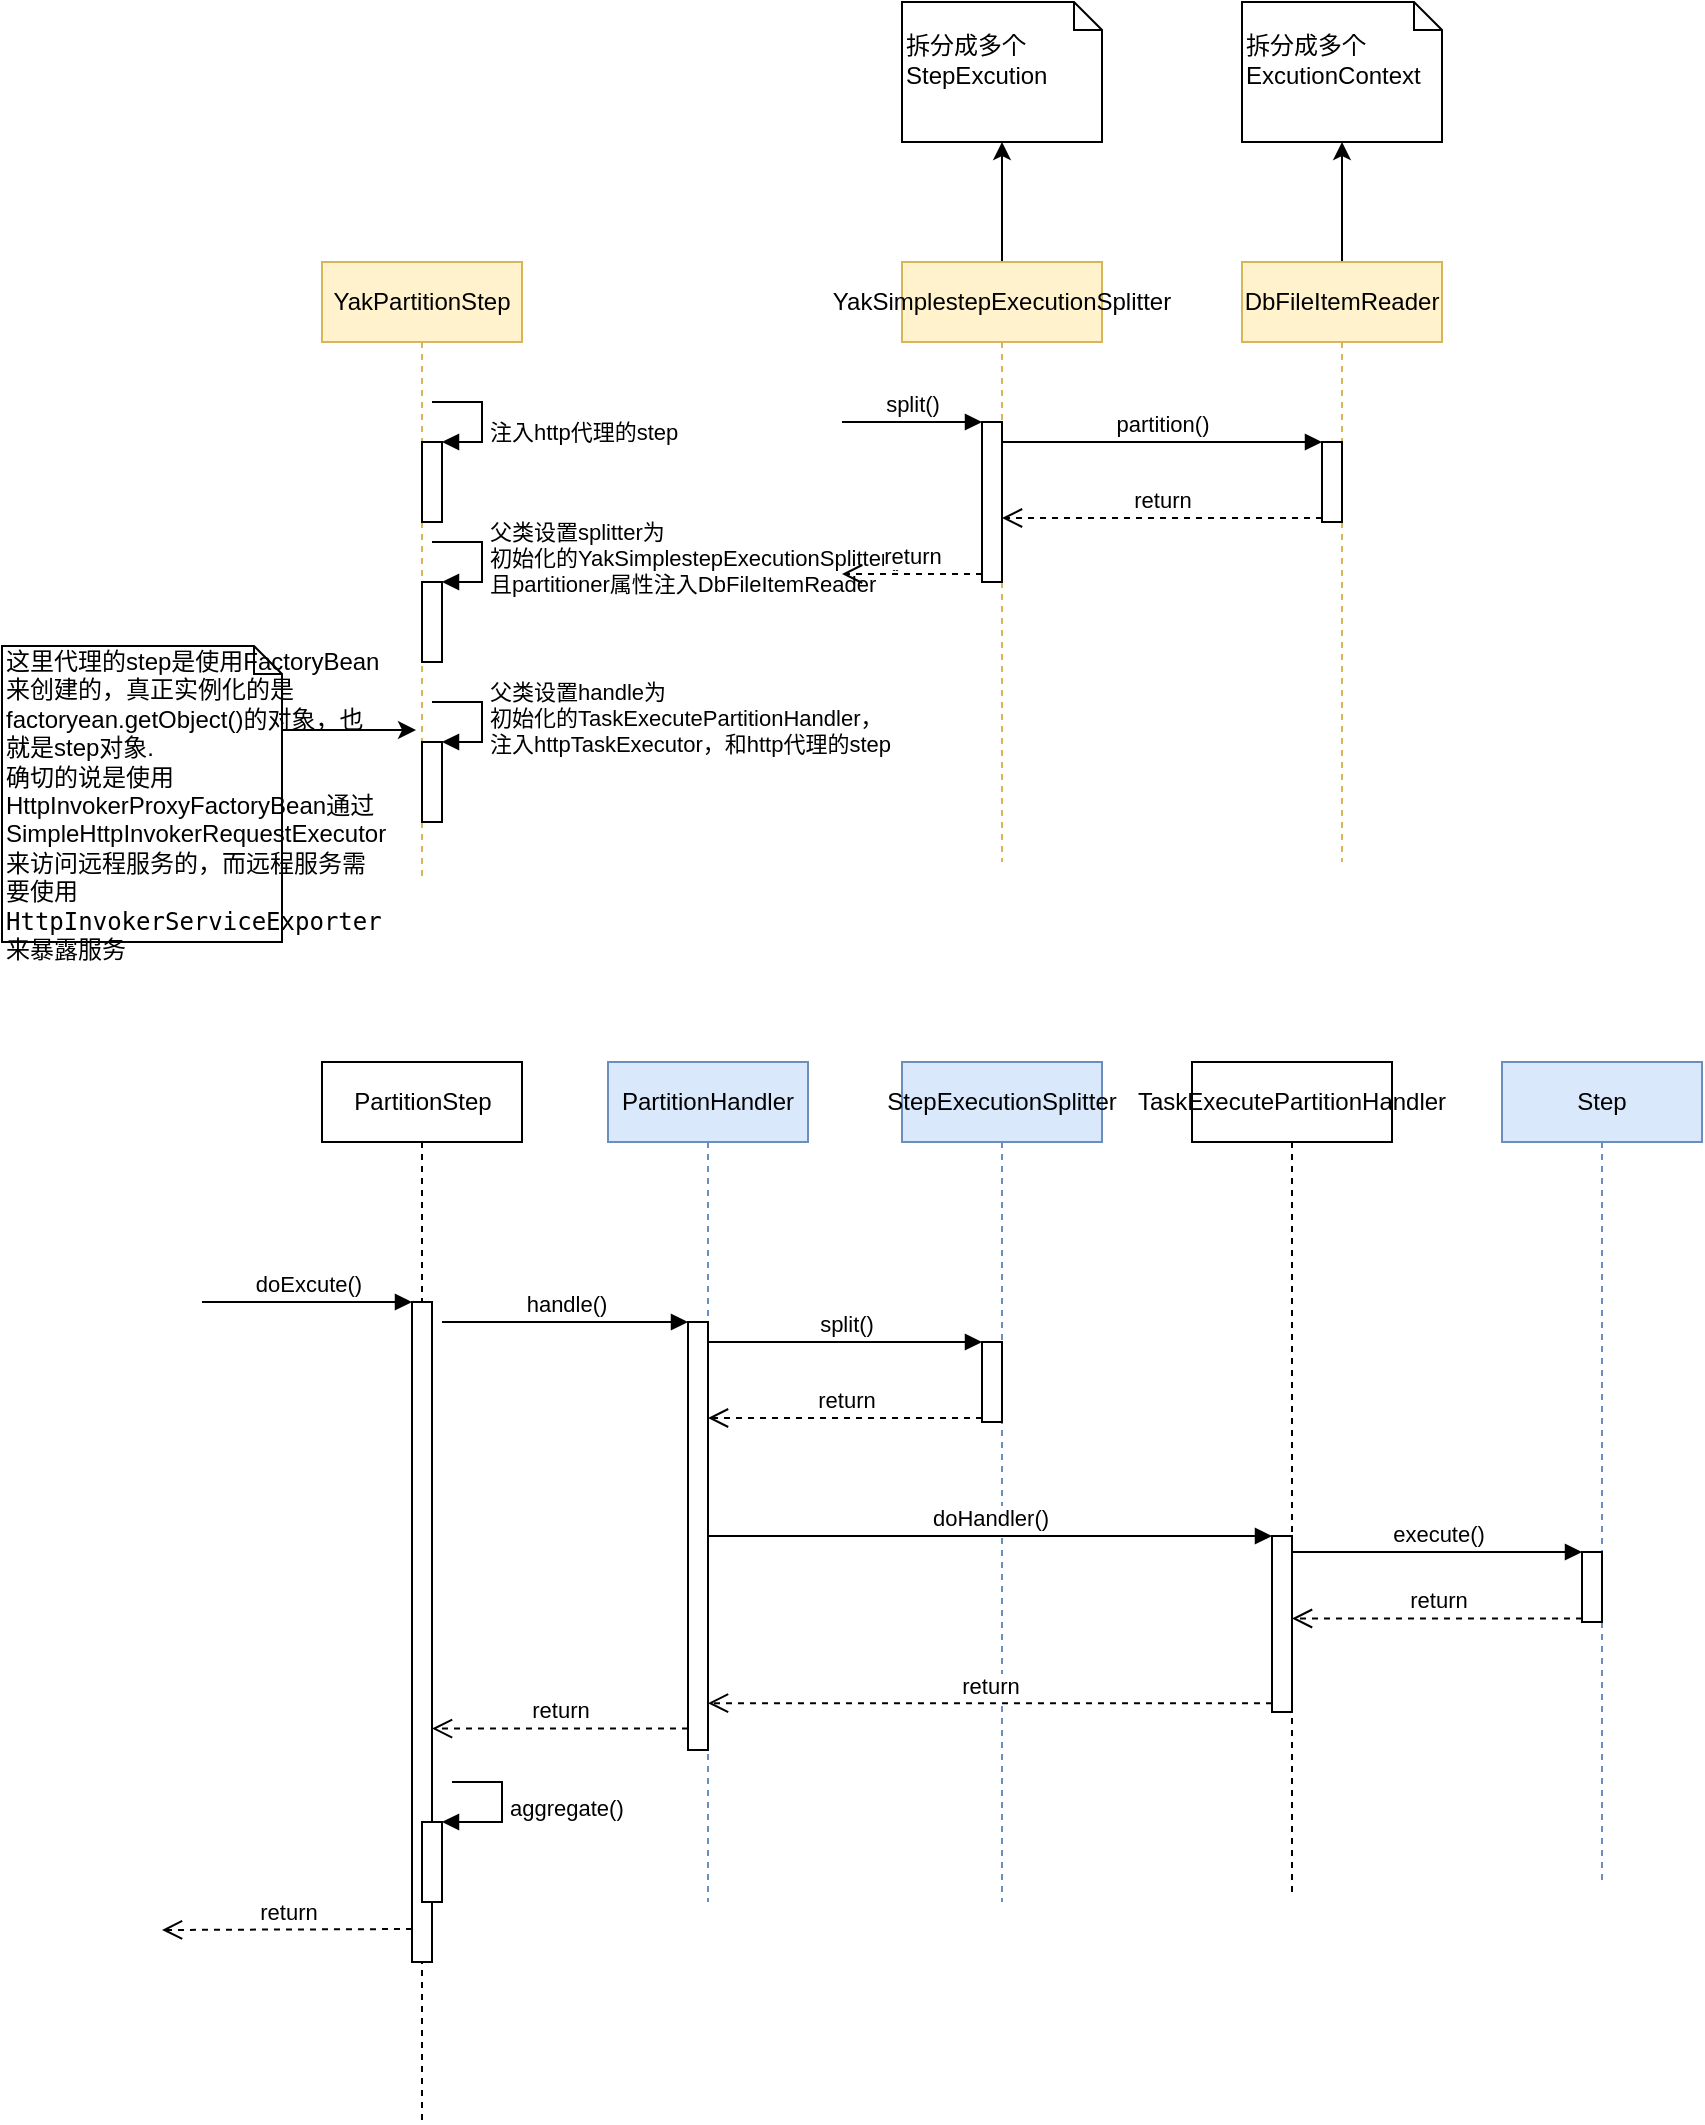 <mxfile version="10.5.2" type="github"><diagram id="ylUeLNdrSpQdOFzQ51bp" name="batch-PartitionStep"><mxGraphModel dx="1393" dy="1904" grid="1" gridSize="10" guides="1" tooltips="1" connect="1" arrows="1" fold="1" page="1" pageScale="1" pageWidth="827" pageHeight="1169" math="0" shadow="0"><root><mxCell id="0"/><mxCell id="1" parent="0"/><mxCell id="XrwcKrybZTWYj--sa5Qm-3" value="&lt;div&gt;PartitionStep&lt;/div&gt;" style="html=1;points=[];perimeter=orthogonalPerimeter;shape=umlLifeline;participant=label;fontFamily=Helvetica;fontSize=12;fontColor=#000000;align=center;strokeColor=#000000;fillColor=#ffffff;recursiveResize=0;container=1;collapsible=0;" parent="1" vertex="1"><mxGeometry x="170" y="110" width="100" height="530" as="geometry"/></mxCell><mxCell id="XrwcKrybZTWYj--sa5Qm-11" value="" style="html=1;points=[];perimeter=orthogonalPerimeter;" parent="XrwcKrybZTWYj--sa5Qm-3" vertex="1"><mxGeometry x="45" y="120" width="10" height="330" as="geometry"/></mxCell><mxCell id="-YU2F0639E0cb6_3mxNs-47" value="" style="html=1;points=[];perimeter=orthogonalPerimeter;" parent="XrwcKrybZTWYj--sa5Qm-3" vertex="1"><mxGeometry x="50" y="380" width="10" height="40" as="geometry"/></mxCell><mxCell id="-YU2F0639E0cb6_3mxNs-48" value="aggregate()" style="edgeStyle=orthogonalEdgeStyle;html=1;align=left;spacingLeft=2;endArrow=block;rounded=0;entryX=1;entryY=0;" parent="XrwcKrybZTWYj--sa5Qm-3" target="-YU2F0639E0cb6_3mxNs-47" edge="1"><mxGeometry relative="1" as="geometry"><mxPoint x="65" y="360" as="sourcePoint"/><Array as="points"><mxPoint x="90" y="360"/></Array></mxGeometry></mxCell><mxCell id="XrwcKrybZTWYj--sa5Qm-4" value="&lt;div&gt;PartitionHandler&lt;/div&gt;" style="shape=umlLifeline;perimeter=lifelinePerimeter;whiteSpace=wrap;html=1;container=1;collapsible=0;recursiveResize=0;outlineConnect=0;fillColor=#dae8fc;strokeColor=#6c8ebf;" parent="1" vertex="1"><mxGeometry x="313" y="110" width="100" height="420" as="geometry"/></mxCell><mxCell id="-YU2F0639E0cb6_3mxNs-1" value="" style="html=1;points=[];perimeter=orthogonalPerimeter;" parent="XrwcKrybZTWYj--sa5Qm-4" vertex="1"><mxGeometry x="40" y="130" width="10" height="214" as="geometry"/></mxCell><mxCell id="-YU2F0639E0cb6_3mxNs-4" value="StepExecutionSplitter" style="shape=umlLifeline;perimeter=lifelinePerimeter;whiteSpace=wrap;html=1;container=1;collapsible=0;recursiveResize=0;outlineConnect=0;fillColor=#dae8fc;strokeColor=#6c8ebf;" parent="1" vertex="1"><mxGeometry x="460" y="110" width="100" height="420" as="geometry"/></mxCell><mxCell id="-YU2F0639E0cb6_3mxNs-5" value="" style="html=1;points=[];perimeter=orthogonalPerimeter;" parent="-YU2F0639E0cb6_3mxNs-4" vertex="1"><mxGeometry x="40" y="140" width="10" height="40" as="geometry"/></mxCell><mxCell id="-YU2F0639E0cb6_3mxNs-6" value="split()" style="html=1;verticalAlign=bottom;endArrow=block;entryX=0;entryY=0;" parent="1" source="XrwcKrybZTWYj--sa5Qm-4" target="-YU2F0639E0cb6_3mxNs-5" edge="1"><mxGeometry relative="1" as="geometry"><mxPoint x="460" y="250" as="sourcePoint"/></mxGeometry></mxCell><mxCell id="-YU2F0639E0cb6_3mxNs-2" value="handle()" style="html=1;verticalAlign=bottom;endArrow=block;entryX=0;entryY=0;" parent="1" target="-YU2F0639E0cb6_3mxNs-1" edge="1"><mxGeometry relative="1" as="geometry"><mxPoint x="230" y="240" as="sourcePoint"/></mxGeometry></mxCell><mxCell id="-YU2F0639E0cb6_3mxNs-7" value="return" style="html=1;verticalAlign=bottom;endArrow=open;dashed=1;endSize=8;exitX=0;exitY=0.95;" parent="1" source="-YU2F0639E0cb6_3mxNs-5" target="XrwcKrybZTWYj--sa5Qm-4" edge="1"><mxGeometry relative="1" as="geometry"><mxPoint x="440" y="326" as="targetPoint"/></mxGeometry></mxCell><mxCell id="-YU2F0639E0cb6_3mxNs-3" value="return" style="html=1;verticalAlign=bottom;endArrow=open;dashed=1;endSize=8;exitX=0;exitY=0.95;" parent="1" source="-YU2F0639E0cb6_3mxNs-1" target="XrwcKrybZTWYj--sa5Qm-11" edge="1"><mxGeometry relative="1" as="geometry"><mxPoint x="290" y="316" as="targetPoint"/></mxGeometry></mxCell><mxCell id="-YU2F0639E0cb6_3mxNs-8" value="&lt;div&gt;TaskExecutePartitionHandler&lt;/div&gt;" style="shape=umlLifeline;perimeter=lifelinePerimeter;whiteSpace=wrap;html=1;container=1;collapsible=0;recursiveResize=0;outlineConnect=0;" parent="1" vertex="1"><mxGeometry x="605" y="110" width="100" height="418" as="geometry"/></mxCell><mxCell id="-YU2F0639E0cb6_3mxNs-16" value="" style="html=1;points=[];perimeter=orthogonalPerimeter;" parent="-YU2F0639E0cb6_3mxNs-8" vertex="1"><mxGeometry x="40" y="237" width="10" height="88" as="geometry"/></mxCell><mxCell id="-YU2F0639E0cb6_3mxNs-17" value="doHandler()" style="html=1;verticalAlign=bottom;endArrow=block;entryX=0;entryY=0;" parent="1" source="XrwcKrybZTWYj--sa5Qm-4" target="-YU2F0639E0cb6_3mxNs-16" edge="1"><mxGeometry relative="1" as="geometry"><mxPoint x="570" y="348" as="sourcePoint"/></mxGeometry></mxCell><mxCell id="-YU2F0639E0cb6_3mxNs-18" value="return" style="html=1;verticalAlign=bottom;endArrow=open;dashed=1;endSize=8;exitX=0;exitY=0.95;" parent="1" source="-YU2F0639E0cb6_3mxNs-16" target="XrwcKrybZTWYj--sa5Qm-4" edge="1"><mxGeometry relative="1" as="geometry"><mxPoint x="570" y="424" as="targetPoint"/></mxGeometry></mxCell><mxCell id="-YU2F0639E0cb6_3mxNs-22" value="Step" style="shape=umlLifeline;perimeter=lifelinePerimeter;whiteSpace=wrap;html=1;container=1;collapsible=0;recursiveResize=0;outlineConnect=0;fillColor=#dae8fc;strokeColor=#6c8ebf;" parent="1" vertex="1"><mxGeometry x="760" y="110" width="100" height="410" as="geometry"/></mxCell><mxCell id="-YU2F0639E0cb6_3mxNs-23" value="" style="html=1;points=[];perimeter=orthogonalPerimeter;" parent="-YU2F0639E0cb6_3mxNs-22" vertex="1"><mxGeometry x="40" y="245" width="10" height="35" as="geometry"/></mxCell><mxCell id="-YU2F0639E0cb6_3mxNs-25" value="return" style="html=1;verticalAlign=bottom;endArrow=open;dashed=1;endSize=8;exitX=0;exitY=0.95;" parent="1" source="-YU2F0639E0cb6_3mxNs-23" target="-YU2F0639E0cb6_3mxNs-8" edge="1"><mxGeometry relative="1" as="geometry"><mxPoint x="730" y="431" as="targetPoint"/></mxGeometry></mxCell><mxCell id="-YU2F0639E0cb6_3mxNs-24" value="execute()" style="html=1;verticalAlign=bottom;endArrow=block;entryX=0;entryY=0;" parent="1" source="-YU2F0639E0cb6_3mxNs-8" target="-YU2F0639E0cb6_3mxNs-23" edge="1"><mxGeometry relative="1" as="geometry"><mxPoint x="730" y="355" as="sourcePoint"/></mxGeometry></mxCell><mxCell id="-YU2F0639E0cb6_3mxNs-26" value="YakPartitionStep" style="shape=umlLifeline;perimeter=lifelinePerimeter;whiteSpace=wrap;html=1;container=1;collapsible=0;recursiveResize=0;outlineConnect=0;fillColor=#fff2cc;strokeColor=#d6b656;" parent="1" vertex="1"><mxGeometry x="170" y="-290" width="100" height="310" as="geometry"/></mxCell><mxCell id="-YU2F0639E0cb6_3mxNs-27" value="" style="html=1;points=[];perimeter=orthogonalPerimeter;" parent="-YU2F0639E0cb6_3mxNs-26" vertex="1"><mxGeometry x="50" y="90" width="10" height="40" as="geometry"/></mxCell><mxCell id="-YU2F0639E0cb6_3mxNs-28" value="&lt;br&gt;注入http代理的step" style="edgeStyle=orthogonalEdgeStyle;html=1;align=left;spacingLeft=2;endArrow=block;rounded=0;entryX=1;entryY=0;" parent="-YU2F0639E0cb6_3mxNs-26" target="-YU2F0639E0cb6_3mxNs-27" edge="1"><mxGeometry relative="1" as="geometry"><mxPoint x="55" y="70" as="sourcePoint"/><Array as="points"><mxPoint x="80" y="70"/></Array></mxGeometry></mxCell><mxCell id="-YU2F0639E0cb6_3mxNs-29" value="" style="html=1;points=[];perimeter=orthogonalPerimeter;" parent="-YU2F0639E0cb6_3mxNs-26" vertex="1"><mxGeometry x="50" y="160" width="10" height="40" as="geometry"/></mxCell><mxCell id="-YU2F0639E0cb6_3mxNs-30" value="&lt;div&gt;父类设置splitter为&lt;br&gt;&lt;/div&gt;&lt;div&gt;初始化的YakSimplestepExecutionSplitter()，&lt;/div&gt;&lt;div&gt;且partitioner属性注入DbFileItemReader&lt;/div&gt;" style="edgeStyle=orthogonalEdgeStyle;html=1;align=left;spacingLeft=2;endArrow=block;rounded=0;entryX=1;entryY=0;" parent="-YU2F0639E0cb6_3mxNs-26" target="-YU2F0639E0cb6_3mxNs-29" edge="1"><mxGeometry relative="1" as="geometry"><mxPoint x="55" y="140" as="sourcePoint"/><Array as="points"><mxPoint x="80" y="140"/></Array></mxGeometry></mxCell><mxCell id="-YU2F0639E0cb6_3mxNs-31" value="" style="html=1;points=[];perimeter=orthogonalPerimeter;" parent="-YU2F0639E0cb6_3mxNs-26" vertex="1"><mxGeometry x="50" y="240" width="10" height="40" as="geometry"/></mxCell><mxCell id="-YU2F0639E0cb6_3mxNs-32" value="&lt;div&gt;父类设置handle为&lt;br&gt;&lt;/div&gt;&lt;div&gt;初始化的TaskExecutePartitionHandler，&lt;/div&gt;&lt;div&gt;注入httpTaskExecutor，和http代理的step&lt;/div&gt;" style="edgeStyle=orthogonalEdgeStyle;html=1;align=left;spacingLeft=2;endArrow=block;rounded=0;entryX=1;entryY=0;" parent="-YU2F0639E0cb6_3mxNs-26" target="-YU2F0639E0cb6_3mxNs-31" edge="1"><mxGeometry relative="1" as="geometry"><mxPoint x="55" y="220" as="sourcePoint"/><Array as="points"><mxPoint x="80" y="220"/></Array></mxGeometry></mxCell><mxCell id="XrwcKrybZTWYj--sa5Qm-12" value="doExcute()" style="html=1;verticalAlign=bottom;endArrow=block;entryX=0;entryY=0;" parent="1" target="XrwcKrybZTWYj--sa5Qm-11" edge="1"><mxGeometry relative="1" as="geometry"><mxPoint x="110" y="230" as="sourcePoint"/></mxGeometry></mxCell><mxCell id="XrwcKrybZTWYj--sa5Qm-13" value="return" style="html=1;verticalAlign=bottom;endArrow=open;dashed=1;endSize=8;exitX=0;exitY=0.95;" parent="1" source="XrwcKrybZTWYj--sa5Qm-11" edge="1"><mxGeometry relative="1" as="geometry"><mxPoint x="90" y="544" as="targetPoint"/></mxGeometry></mxCell><mxCell id="zfsOh1YUabImfRGEWmbz-6" value="" style="edgeStyle=orthogonalEdgeStyle;rounded=0;orthogonalLoop=1;jettySize=auto;html=1;" edge="1" parent="1" source="-YU2F0639E0cb6_3mxNs-34" target="zfsOh1YUabImfRGEWmbz-4"><mxGeometry relative="1" as="geometry"/></mxCell><mxCell id="-YU2F0639E0cb6_3mxNs-34" value="YakSimplestepExecutionSplitter" style="shape=umlLifeline;perimeter=lifelinePerimeter;whiteSpace=wrap;html=1;container=1;collapsible=0;recursiveResize=0;outlineConnect=0;fillColor=#fff2cc;strokeColor=#d6b656;" parent="1" vertex="1"><mxGeometry x="460" y="-290" width="100" height="300" as="geometry"/></mxCell><mxCell id="-YU2F0639E0cb6_3mxNs-35" value="" style="html=1;points=[];perimeter=orthogonalPerimeter;" parent="-YU2F0639E0cb6_3mxNs-34" vertex="1"><mxGeometry x="40" y="80" width="10" height="80" as="geometry"/></mxCell><mxCell id="-YU2F0639E0cb6_3mxNs-36" value="split()" style="html=1;verticalAlign=bottom;endArrow=block;entryX=0;entryY=0;" parent="-YU2F0639E0cb6_3mxNs-34" target="-YU2F0639E0cb6_3mxNs-35" edge="1"><mxGeometry relative="1" as="geometry"><mxPoint x="-30" y="80" as="sourcePoint"/></mxGeometry></mxCell><mxCell id="-YU2F0639E0cb6_3mxNs-37" value="return" style="html=1;verticalAlign=bottom;endArrow=open;dashed=1;endSize=8;exitX=0;exitY=0.95;" parent="-YU2F0639E0cb6_3mxNs-34" source="-YU2F0639E0cb6_3mxNs-35" edge="1"><mxGeometry relative="1" as="geometry"><mxPoint x="-30" y="156" as="targetPoint"/></mxGeometry></mxCell><mxCell id="zfsOh1YUabImfRGEWmbz-7" value="" style="edgeStyle=orthogonalEdgeStyle;rounded=0;orthogonalLoop=1;jettySize=auto;html=1;" edge="1" parent="1" source="-YU2F0639E0cb6_3mxNs-38" target="zfsOh1YUabImfRGEWmbz-5"><mxGeometry relative="1" as="geometry"/></mxCell><mxCell id="-YU2F0639E0cb6_3mxNs-38" value="DbFileItemReader" style="shape=umlLifeline;perimeter=lifelinePerimeter;whiteSpace=wrap;html=1;container=1;collapsible=0;recursiveResize=0;outlineConnect=0;fillColor=#fff2cc;strokeColor=#d6b656;" parent="1" vertex="1"><mxGeometry x="630" y="-290" width="100" height="300" as="geometry"/></mxCell><mxCell id="-YU2F0639E0cb6_3mxNs-43" value="" style="html=1;points=[];perimeter=orthogonalPerimeter;" parent="-YU2F0639E0cb6_3mxNs-38" vertex="1"><mxGeometry x="40" y="90" width="10" height="40" as="geometry"/></mxCell><mxCell id="-YU2F0639E0cb6_3mxNs-44" value="partition()" style="html=1;verticalAlign=bottom;endArrow=block;entryX=0;entryY=0;" parent="1" source="-YU2F0639E0cb6_3mxNs-35" target="-YU2F0639E0cb6_3mxNs-43" edge="1"><mxGeometry relative="1" as="geometry"><mxPoint x="600" y="-200" as="sourcePoint"/></mxGeometry></mxCell><mxCell id="-YU2F0639E0cb6_3mxNs-45" value="return" style="html=1;verticalAlign=bottom;endArrow=open;dashed=1;endSize=8;exitX=0;exitY=0.95;" parent="1" source="-YU2F0639E0cb6_3mxNs-43" target="-YU2F0639E0cb6_3mxNs-34" edge="1"><mxGeometry relative="1" as="geometry"><mxPoint x="600" y="-124" as="targetPoint"/></mxGeometry></mxCell><mxCell id="-YU2F0639E0cb6_3mxNs-50" style="edgeStyle=orthogonalEdgeStyle;rounded=0;orthogonalLoop=1;jettySize=auto;html=1;exitX=0;exitY=0;exitDx=100;exitDy=42;exitPerimeter=0;entryX=0.47;entryY=0.755;entryDx=0;entryDy=0;entryPerimeter=0;" parent="1" source="-YU2F0639E0cb6_3mxNs-49" target="-YU2F0639E0cb6_3mxNs-26" edge="1"><mxGeometry relative="1" as="geometry"><mxPoint x="260" y="-30" as="targetPoint"/></mxGeometry></mxCell><mxCell id="-YU2F0639E0cb6_3mxNs-49" value="这里代理的step是使用FactoryBean来创建的，真正实例化的是factoryean.getObject()的对象，也就是step对象.&lt;br&gt;确切的说是使用HttpInvokerProxyFactoryBean通过SimpleHttpInvokerRequestExecutor来访问远程服务的，而远程服务需要使用&lt;code&gt;&lt;span&gt;HttpInvokerServiceExporter来暴露服务&lt;/span&gt;&lt;/code&gt;" style="shape=note;whiteSpace=wrap;html=1;size=14;verticalAlign=top;align=left;spacingTop=-6;" parent="1" vertex="1"><mxGeometry x="10" y="-98" width="140" height="148" as="geometry"/></mxCell><mxCell id="zfsOh1YUabImfRGEWmbz-4" value="&lt;br&gt;拆分成多个StepExcution" style="shape=note;whiteSpace=wrap;html=1;size=14;verticalAlign=top;align=left;spacingTop=-6;" vertex="1" parent="1"><mxGeometry x="460" y="-420" width="100" height="70" as="geometry"/></mxCell><mxCell id="zfsOh1YUabImfRGEWmbz-5" value="&lt;div&gt;&lt;br&gt;&lt;/div&gt;&lt;div&gt;拆分成多个ExcutionContext&lt;/div&gt;" style="shape=note;whiteSpace=wrap;html=1;size=14;verticalAlign=top;align=left;spacingTop=-6;" vertex="1" parent="1"><mxGeometry x="630" y="-420" width="100" height="70" as="geometry"/></mxCell></root></mxGraphModel></diagram></mxfile>